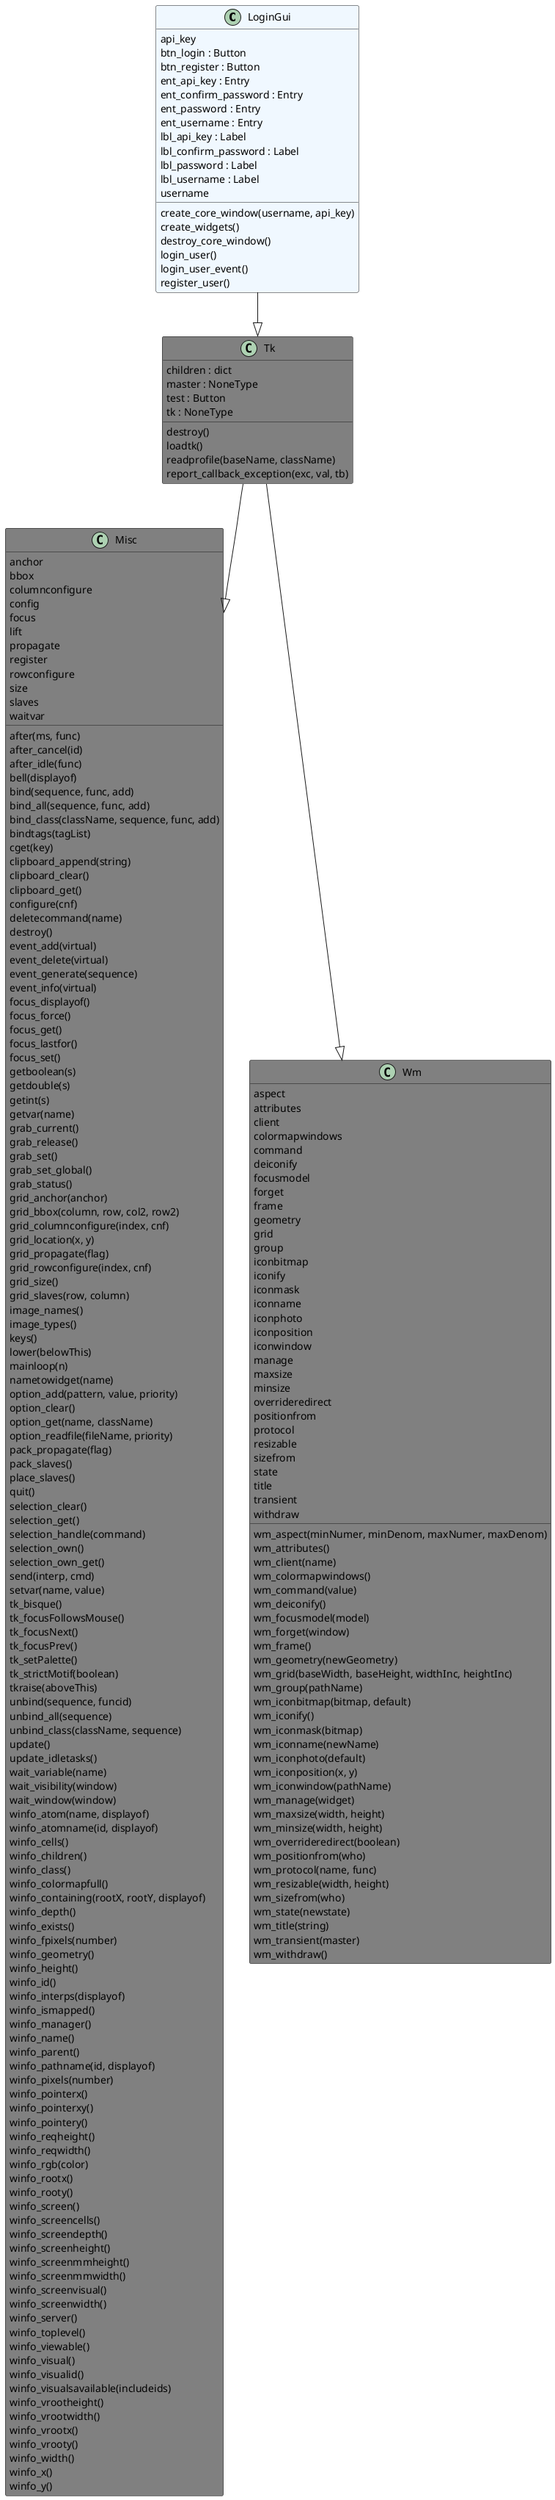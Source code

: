 @startuml classes
set namespaceSeparator none
class "LoginGui" as login_gui.LoginGui #aliceblue {
  api_key
  btn_login : Button
  btn_register : Button
  ent_api_key : Entry
  ent_confirm_password : Entry
  ent_password : Entry
  ent_username : Entry
  lbl_api_key : Label
  lbl_confirm_password : Label
  lbl_password : Label
  lbl_username : Label
  username
  create_core_window(username, api_key)
  create_widgets()
  destroy_core_window()
  login_user()
  login_user_event()
  register_user()
}
class "Misc" as tkinter.Misc #grey {
  anchor
  bbox
  columnconfigure
  config
  focus
  lift
  propagate
  register
  rowconfigure
  size
  slaves
  waitvar
  after(ms, func)
  after_cancel(id)
  after_idle(func)
  bell(displayof)
  bind(sequence, func, add)
  bind_all(sequence, func, add)
  bind_class(className, sequence, func, add)
  bindtags(tagList)
  cget(key)
  clipboard_append(string)
  clipboard_clear()
  clipboard_get()
  configure(cnf)
  deletecommand(name)
  destroy()
  event_add(virtual)
  event_delete(virtual)
  event_generate(sequence)
  event_info(virtual)
  focus_displayof()
  focus_force()
  focus_get()
  focus_lastfor()
  focus_set()
  getboolean(s)
  getdouble(s)
  getint(s)
  getvar(name)
  grab_current()
  grab_release()
  grab_set()
  grab_set_global()
  grab_status()
  grid_anchor(anchor)
  grid_bbox(column, row, col2, row2)
  grid_columnconfigure(index, cnf)
  grid_location(x, y)
  grid_propagate(flag)
  grid_rowconfigure(index, cnf)
  grid_size()
  grid_slaves(row, column)
  image_names()
  image_types()
  keys()
  lower(belowThis)
  mainloop(n)
  nametowidget(name)
  option_add(pattern, value, priority)
  option_clear()
  option_get(name, className)
  option_readfile(fileName, priority)
  pack_propagate(flag)
  pack_slaves()
  place_slaves()
  quit()
  selection_clear()
  selection_get()
  selection_handle(command)
  selection_own()
  selection_own_get()
  send(interp, cmd)
  setvar(name, value)
  tk_bisque()
  tk_focusFollowsMouse()
  tk_focusNext()
  tk_focusPrev()
  tk_setPalette()
  tk_strictMotif(boolean)
  tkraise(aboveThis)
  unbind(sequence, funcid)
  unbind_all(sequence)
  unbind_class(className, sequence)
  update()
  update_idletasks()
  wait_variable(name)
  wait_visibility(window)
  wait_window(window)
  winfo_atom(name, displayof)
  winfo_atomname(id, displayof)
  winfo_cells()
  winfo_children()
  winfo_class()
  winfo_colormapfull()
  winfo_containing(rootX, rootY, displayof)
  winfo_depth()
  winfo_exists()
  winfo_fpixels(number)
  winfo_geometry()
  winfo_height()
  winfo_id()
  winfo_interps(displayof)
  winfo_ismapped()
  winfo_manager()
  winfo_name()
  winfo_parent()
  winfo_pathname(id, displayof)
  winfo_pixels(number)
  winfo_pointerx()
  winfo_pointerxy()
  winfo_pointery()
  winfo_reqheight()
  winfo_reqwidth()
  winfo_rgb(color)
  winfo_rootx()
  winfo_rooty()
  winfo_screen()
  winfo_screencells()
  winfo_screendepth()
  winfo_screenheight()
  winfo_screenmmheight()
  winfo_screenmmwidth()
  winfo_screenvisual()
  winfo_screenwidth()
  winfo_server()
  winfo_toplevel()
  winfo_viewable()
  winfo_visual()
  winfo_visualid()
  winfo_visualsavailable(includeids)
  winfo_vrootheight()
  winfo_vrootwidth()
  winfo_vrootx()
  winfo_vrooty()
  winfo_width()
  winfo_x()
  winfo_y()
}
class "Tk" as tkinter.Tk #grey {
  children : dict
  master : NoneType
  test : Button
  tk : NoneType
  destroy()
  loadtk()
  readprofile(baseName, className)
  report_callback_exception(exc, val, tb)
}
class "Wm" as tkinter.Wm #grey {
  aspect
  attributes
  client
  colormapwindows
  command
  deiconify
  focusmodel
  forget
  frame
  geometry
  grid
  group
  iconbitmap
  iconify
  iconmask
  iconname
  iconphoto
  iconposition
  iconwindow
  manage
  maxsize
  minsize
  overrideredirect
  positionfrom
  protocol
  resizable
  sizefrom
  state
  title
  transient
  withdraw
  wm_aspect(minNumer, minDenom, maxNumer, maxDenom)
  wm_attributes()
  wm_client(name)
  wm_colormapwindows()
  wm_command(value)
  wm_deiconify()
  wm_focusmodel(model)
  wm_forget(window)
  wm_frame()
  wm_geometry(newGeometry)
  wm_grid(baseWidth, baseHeight, widthInc, heightInc)
  wm_group(pathName)
  wm_iconbitmap(bitmap, default)
  wm_iconify()
  wm_iconmask(bitmap)
  wm_iconname(newName)
  wm_iconphoto(default)
  wm_iconposition(x, y)
  wm_iconwindow(pathName)
  wm_manage(widget)
  wm_maxsize(width, height)
  wm_minsize(width, height)
  wm_overrideredirect(boolean)
  wm_positionfrom(who)
  wm_protocol(name, func)
  wm_resizable(width, height)
  wm_sizefrom(who)
  wm_state(newstate)
  wm_title(string)
  wm_transient(master)
  wm_withdraw()
}
login_gui.LoginGui --|> tkinter.Tk
tkinter.Tk --|> tkinter.Misc
tkinter.Tk --|> tkinter.Wm
@enduml
